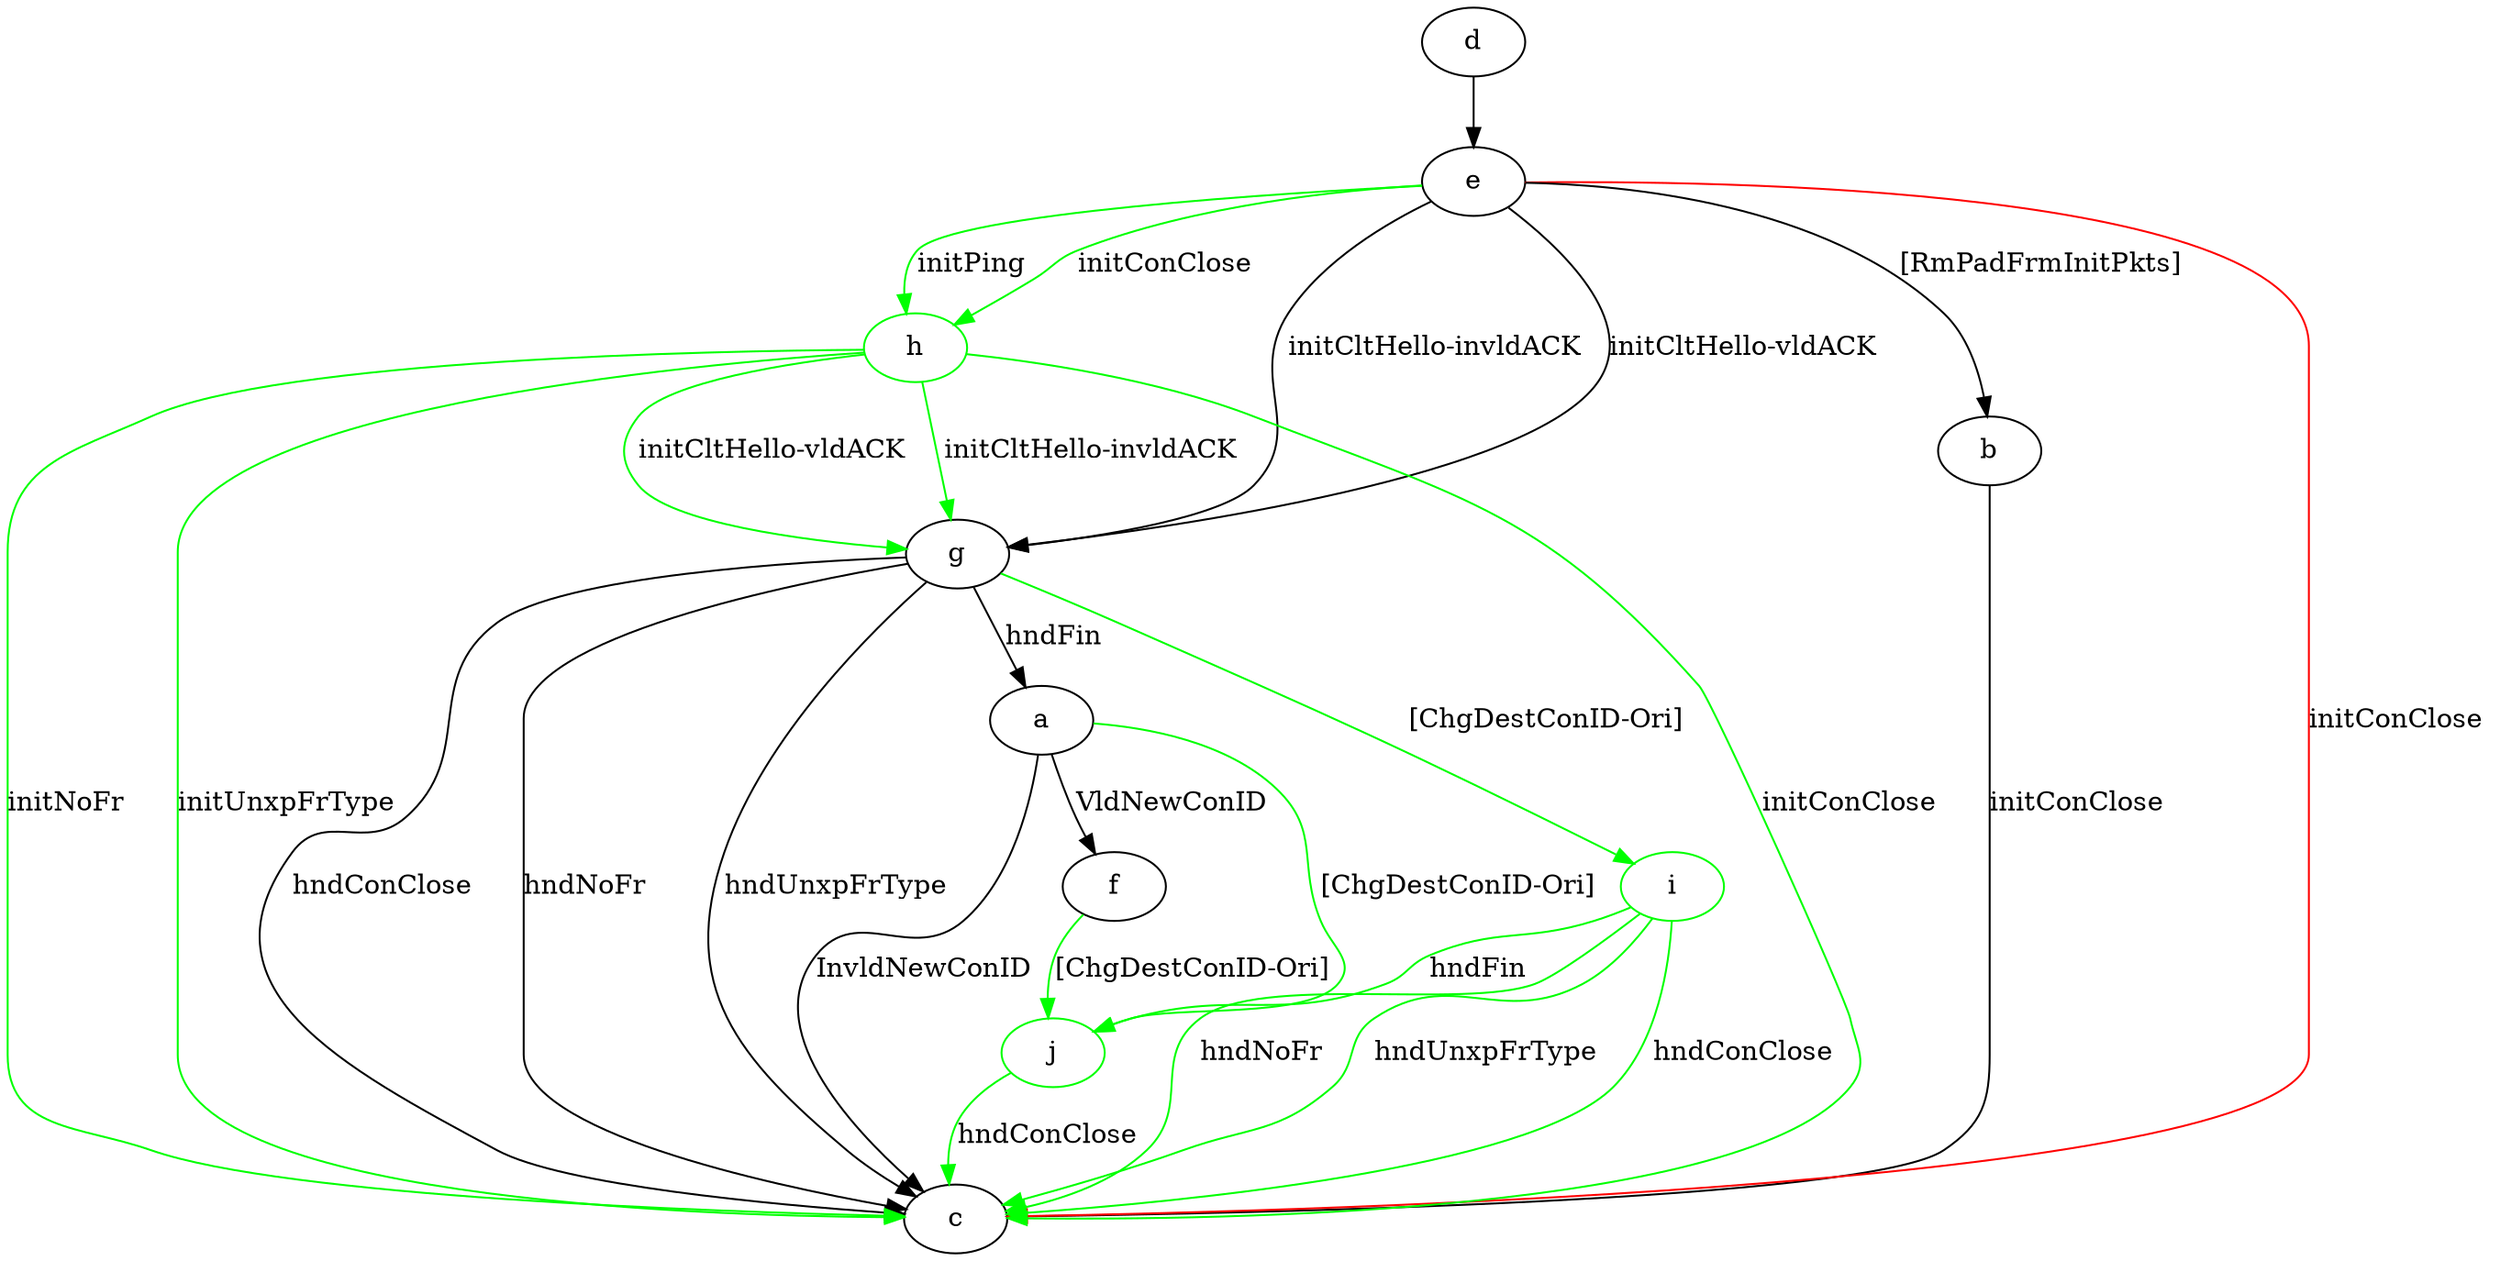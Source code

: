 digraph "" {
	a -> c	[key=0,
		label="InvldNewConID "];
	a -> f	[key=0,
		label="VldNewConID "];
	j	[color=green];
	a -> j	[key=0,
		color=green,
		label="[ChgDestConID-Ori] "];
	b -> c	[key=0,
		label="initConClose "];
	d -> e	[key=0];
	e -> b	[key=0,
		label="[RmPadFrmInitPkts] "];
	e -> c	[key=0,
		color=red,
		label="initConClose "];
	e -> g	[key=0,
		label="initCltHello-vldACK "];
	e -> g	[key=1,
		label="initCltHello-invldACK "];
	h	[color=green];
	e -> h	[key=0,
		color=green,
		label="initPing "];
	e -> h	[key=1,
		color=green,
		label="initConClose "];
	f -> j	[key=0,
		color=green,
		label="[ChgDestConID-Ori] "];
	g -> a	[key=0,
		label="hndFin "];
	g -> c	[key=0,
		label="hndConClose "];
	g -> c	[key=1,
		label="hndNoFr "];
	g -> c	[key=2,
		label="hndUnxpFrType "];
	i	[color=green];
	g -> i	[key=0,
		color=green,
		label="[ChgDestConID-Ori] "];
	h -> c	[key=0,
		color=green,
		label="initConClose "];
	h -> c	[key=1,
		color=green,
		label="initNoFr "];
	h -> c	[key=2,
		color=green,
		label="initUnxpFrType "];
	h -> g	[key=0,
		color=green,
		label="initCltHello-vldACK "];
	h -> g	[key=1,
		color=green,
		label="initCltHello-invldACK "];
	i -> c	[key=0,
		color=green,
		label="hndConClose "];
	i -> c	[key=1,
		color=green,
		label="hndNoFr "];
	i -> c	[key=2,
		color=green,
		label="hndUnxpFrType "];
	i -> j	[key=0,
		color=green,
		label="hndFin "];
	j -> c	[key=0,
		color=green,
		label="hndConClose "];
}
